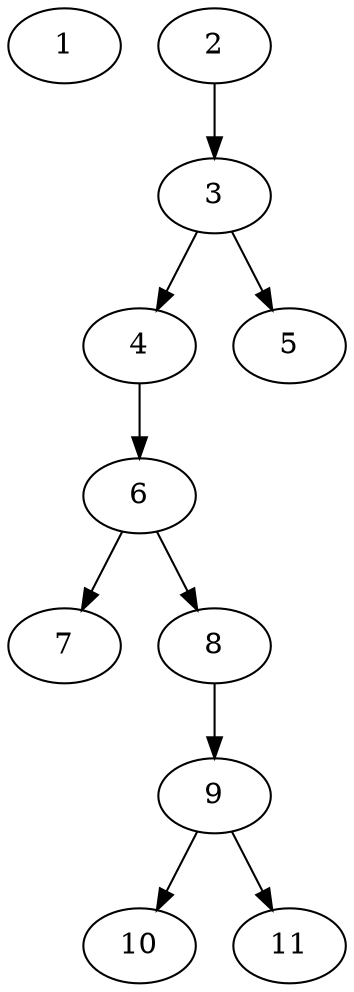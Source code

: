 // DAG (tier=1-easy, mode=compute, n=11, ccr=0.294, fat=0.414, density=0.204, regular=0.711, jump=0.051, mindata=262144, maxdata=2097152)
// DAG automatically generated by daggen at Sun Aug 24 16:33:32 2025
// /home/ermia/Project/Environments/daggen/bin/daggen --dot --ccr 0.294 --fat 0.414 --regular 0.711 --density 0.204 --jump 0.051 --mindata 262144 --maxdata 2097152 -n 11 
digraph G {
  1 [size="592026882015232000", alpha="0.10", expect_size="296013441007616000"]
  2 [size="1184566238221020", alpha="0.09", expect_size="592283119110510"]
  2 -> 3 [size ="33756060581888"]
  3 [size="5293934177463304192", alpha="0.14", expect_size="2646967088731652096"]
  3 -> 4 [size ="24300153208832"]
  3 -> 5 [size ="24300153208832"]
  4 [size="11499087533948256", alpha="0.05", expect_size="5749543766974128"]
  4 -> 6 [size ="18003840204800"]
  5 [size="378027876787129", alpha="0.10", expect_size="189013938393564"]
  6 [size="2724852390749536256", alpha="0.15", expect_size="1362426195374768128"]
  6 -> 7 [size ="15606971629568"]
  6 -> 8 [size ="15606971629568"]
  7 [size="36784640505240184", alpha="0.17", expect_size="18392320252620092"]
  8 [size="1409750403121152000", alpha="0.16", expect_size="704875201560576000"]
  8 -> 9 [size ="10058150707200"]
  9 [size="101526455946765", alpha="0.10", expect_size="50763227973382"]
  9 -> 10 [size ="12220935176192"]
  9 -> 11 [size ="12220935176192"]
  10 [size="12658044475191050", alpha="0.06", expect_size="6329022237595525"]
  11 [size="15276674041847", alpha="0.14", expect_size="7638337020923"]
}